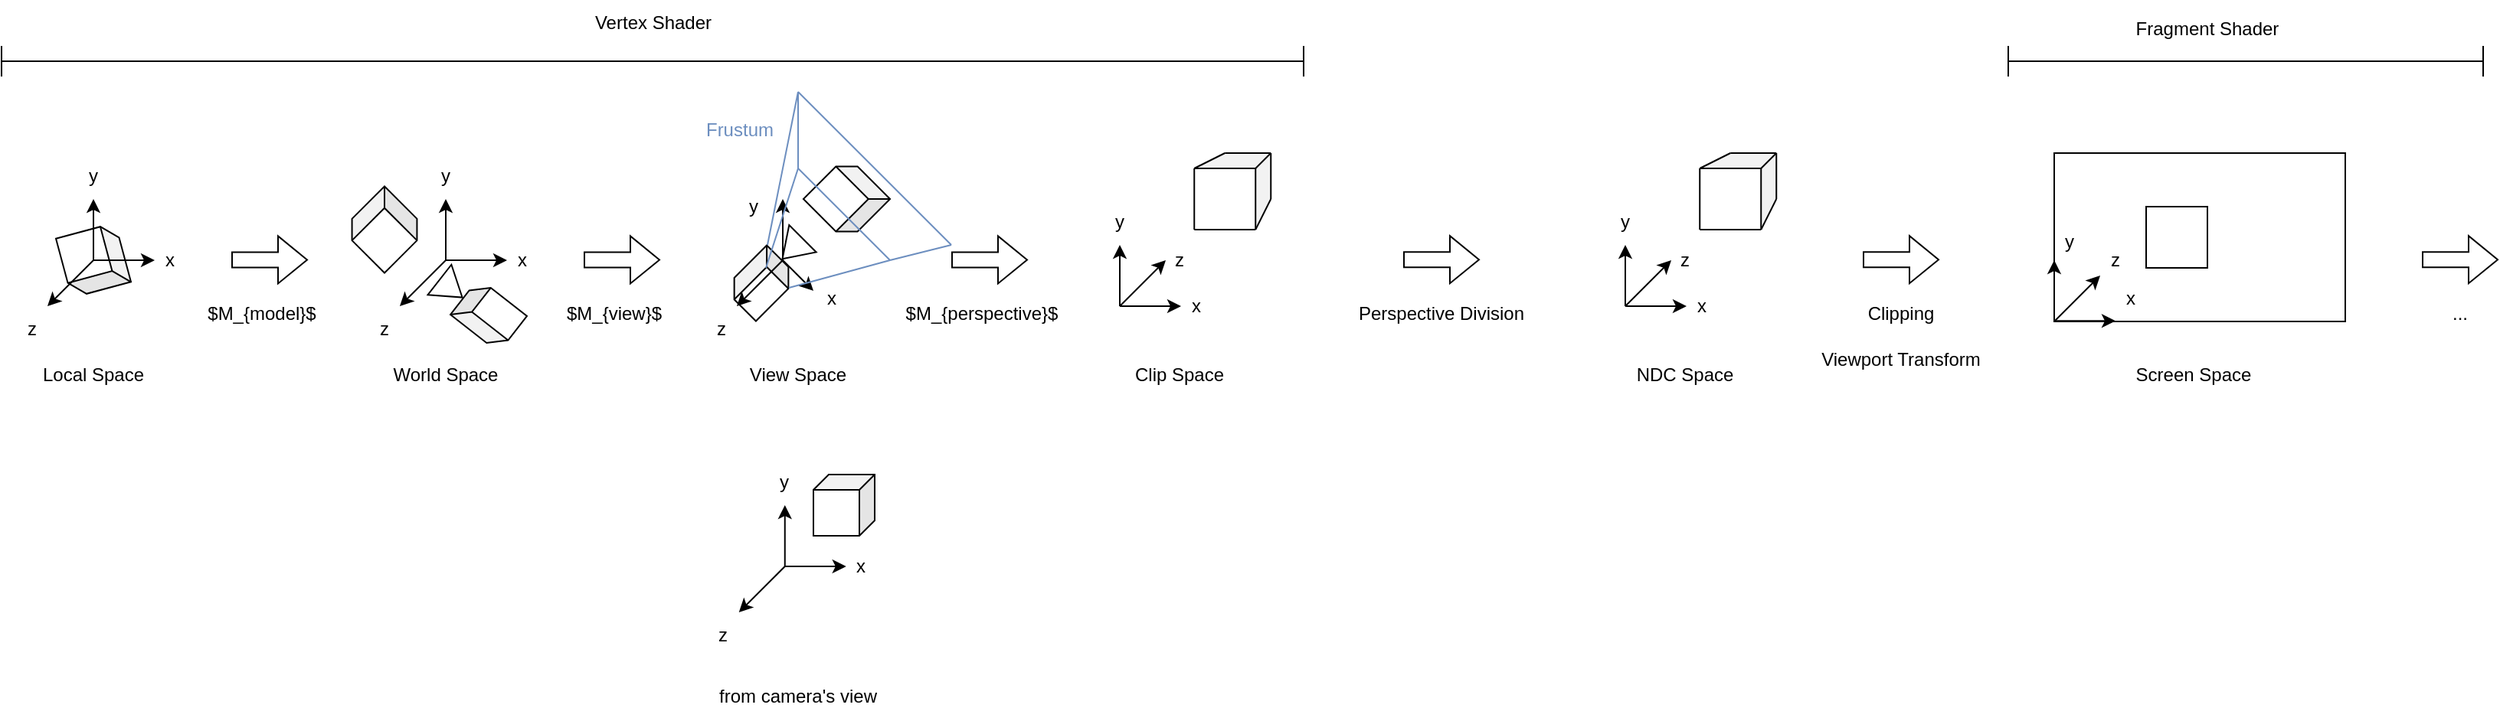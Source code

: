 <mxfile version="24.2.5" type="device">
  <diagram name="第 1 页" id="lAddEU1h80YdT4wtWTiY">
    <mxGraphModel dx="2049" dy="1194" grid="1" gridSize="10" guides="1" tooltips="1" connect="1" arrows="1" fold="1" page="1" pageScale="1" pageWidth="827" pageHeight="1169" math="1" shadow="0">
      <root>
        <mxCell id="0" />
        <mxCell id="1" parent="0" />
        <mxCell id="bFkyOgFpB4Z5TkVInOip-1" value="" style="endArrow=classic;html=1;rounded=0;" parent="1" edge="1">
          <mxGeometry width="50" height="50" relative="1" as="geometry">
            <mxPoint x="70" y="370" as="sourcePoint" />
            <mxPoint x="40" y="400" as="targetPoint" />
          </mxGeometry>
        </mxCell>
        <mxCell id="bFkyOgFpB4Z5TkVInOip-2" value="" style="endArrow=classic;html=1;rounded=0;" parent="1" edge="1">
          <mxGeometry width="50" height="50" relative="1" as="geometry">
            <mxPoint x="70" y="370" as="sourcePoint" />
            <mxPoint x="110" y="370" as="targetPoint" />
          </mxGeometry>
        </mxCell>
        <mxCell id="bFkyOgFpB4Z5TkVInOip-3" value="" style="endArrow=classic;html=1;rounded=0;" parent="1" edge="1">
          <mxGeometry width="50" height="50" relative="1" as="geometry">
            <mxPoint x="70" y="370" as="sourcePoint" />
            <mxPoint x="70" y="330" as="targetPoint" />
          </mxGeometry>
        </mxCell>
        <mxCell id="bFkyOgFpB4Z5TkVInOip-4" value="" style="shape=cube;whiteSpace=wrap;html=1;boundedLbl=1;backgroundOutline=1;darkOpacity=0.05;darkOpacity2=0.1;flipH=1;size=10;fillColor=none;rotation=75;" parent="1" vertex="1">
          <mxGeometry x="50" y="350" width="40" height="40" as="geometry" />
        </mxCell>
        <mxCell id="bFkyOgFpB4Z5TkVInOip-5" value="x" style="text;html=1;align=center;verticalAlign=middle;whiteSpace=wrap;rounded=0;" parent="1" vertex="1">
          <mxGeometry x="110" y="355" width="20" height="30" as="geometry" />
        </mxCell>
        <mxCell id="bFkyOgFpB4Z5TkVInOip-6" value="y" style="text;html=1;align=center;verticalAlign=middle;whiteSpace=wrap;rounded=0;" parent="1" vertex="1">
          <mxGeometry x="60" y="300" width="20" height="30" as="geometry" />
        </mxCell>
        <mxCell id="bFkyOgFpB4Z5TkVInOip-7" value="z" style="text;html=1;align=center;verticalAlign=middle;whiteSpace=wrap;rounded=0;" parent="1" vertex="1">
          <mxGeometry x="20" y="400" width="20" height="30" as="geometry" />
        </mxCell>
        <mxCell id="bFkyOgFpB4Z5TkVInOip-8" value="Local Space" style="text;html=1;align=center;verticalAlign=middle;whiteSpace=wrap;rounded=0;" parent="1" vertex="1">
          <mxGeometry x="20" y="430" width="100" height="30" as="geometry" />
        </mxCell>
        <mxCell id="bFkyOgFpB4Z5TkVInOip-10" value="" style="shape=flexArrow;endArrow=classic;html=1;rounded=0;" parent="1" edge="1">
          <mxGeometry width="50" height="50" relative="1" as="geometry">
            <mxPoint x="160" y="369.71" as="sourcePoint" />
            <mxPoint x="210" y="369.71" as="targetPoint" />
          </mxGeometry>
        </mxCell>
        <mxCell id="bFkyOgFpB4Z5TkVInOip-11" value="$M_{model}$" style="text;html=1;align=center;verticalAlign=middle;whiteSpace=wrap;rounded=0;" parent="1" vertex="1">
          <mxGeometry x="150" y="390" width="60" height="30" as="geometry" />
        </mxCell>
        <mxCell id="bFkyOgFpB4Z5TkVInOip-12" value="" style="endArrow=classic;html=1;rounded=0;" parent="1" edge="1">
          <mxGeometry width="50" height="50" relative="1" as="geometry">
            <mxPoint x="300" y="370" as="sourcePoint" />
            <mxPoint x="270" y="400" as="targetPoint" />
          </mxGeometry>
        </mxCell>
        <mxCell id="bFkyOgFpB4Z5TkVInOip-13" value="" style="endArrow=classic;html=1;rounded=0;" parent="1" edge="1">
          <mxGeometry width="50" height="50" relative="1" as="geometry">
            <mxPoint x="300" y="370" as="sourcePoint" />
            <mxPoint x="340" y="370" as="targetPoint" />
          </mxGeometry>
        </mxCell>
        <mxCell id="bFkyOgFpB4Z5TkVInOip-14" value="" style="endArrow=classic;html=1;rounded=0;" parent="1" edge="1">
          <mxGeometry width="50" height="50" relative="1" as="geometry">
            <mxPoint x="300" y="370" as="sourcePoint" />
            <mxPoint x="300" y="330" as="targetPoint" />
          </mxGeometry>
        </mxCell>
        <mxCell id="bFkyOgFpB4Z5TkVInOip-15" value="" style="shape=cube;whiteSpace=wrap;html=1;boundedLbl=1;backgroundOutline=1;darkOpacity=0.05;darkOpacity2=0.1;flipH=1;size=10;fillColor=none;rotation=-45;" parent="1" vertex="1">
          <mxGeometry x="240" y="330" width="40" height="40" as="geometry" />
        </mxCell>
        <mxCell id="bFkyOgFpB4Z5TkVInOip-16" value="x" style="text;html=1;align=center;verticalAlign=middle;whiteSpace=wrap;rounded=0;" parent="1" vertex="1">
          <mxGeometry x="340" y="355" width="20" height="30" as="geometry" />
        </mxCell>
        <mxCell id="bFkyOgFpB4Z5TkVInOip-17" value="y" style="text;html=1;align=center;verticalAlign=middle;whiteSpace=wrap;rounded=0;" parent="1" vertex="1">
          <mxGeometry x="290" y="300" width="20" height="30" as="geometry" />
        </mxCell>
        <mxCell id="bFkyOgFpB4Z5TkVInOip-18" value="z" style="text;html=1;align=center;verticalAlign=middle;whiteSpace=wrap;rounded=0;" parent="1" vertex="1">
          <mxGeometry x="250" y="400" width="20" height="30" as="geometry" />
        </mxCell>
        <mxCell id="bFkyOgFpB4Z5TkVInOip-23" value="" style="group;rotation=-142;" parent="1" vertex="1" connectable="0">
          <mxGeometry x="290" y="385" width="58.75" height="30" as="geometry" />
        </mxCell>
        <mxCell id="bFkyOgFpB4Z5TkVInOip-20" value="" style="shape=cube;whiteSpace=wrap;html=1;boundedLbl=1;backgroundOutline=1;darkOpacity=0.05;darkOpacity2=0.1;flipH=1;size=10;fillColor=none;rotation=-142;" parent="bFkyOgFpB4Z5TkVInOip-23" vertex="1">
          <mxGeometry x="18" y="6" width="40" height="30" as="geometry" />
        </mxCell>
        <mxCell id="bFkyOgFpB4Z5TkVInOip-21" value="" style="triangle;whiteSpace=wrap;html=1;flipH=1;rotation=-142;" parent="bFkyOgFpB4Z5TkVInOip-23" vertex="1">
          <mxGeometry x="4" y="-9" width="18.75" height="25" as="geometry" />
        </mxCell>
        <mxCell id="bFkyOgFpB4Z5TkVInOip-24" value="World Space" style="text;html=1;align=center;verticalAlign=middle;whiteSpace=wrap;rounded=0;" parent="1" vertex="1">
          <mxGeometry x="250" y="430" width="100" height="30" as="geometry" />
        </mxCell>
        <mxCell id="bFkyOgFpB4Z5TkVInOip-25" value="" style="shape=flexArrow;endArrow=classic;html=1;rounded=0;" parent="1" edge="1">
          <mxGeometry width="50" height="50" relative="1" as="geometry">
            <mxPoint x="390" y="369.71" as="sourcePoint" />
            <mxPoint x="440" y="369.71" as="targetPoint" />
          </mxGeometry>
        </mxCell>
        <mxCell id="bFkyOgFpB4Z5TkVInOip-26" value="$M_{view}$" style="text;html=1;align=center;verticalAlign=middle;whiteSpace=wrap;rounded=0;" parent="1" vertex="1">
          <mxGeometry x="380" y="390" width="60" height="30" as="geometry" />
        </mxCell>
        <mxCell id="bFkyOgFpB4Z5TkVInOip-27" value="" style="endArrow=classic;html=1;rounded=0;" parent="1" edge="1">
          <mxGeometry width="50" height="50" relative="1" as="geometry">
            <mxPoint x="520" y="370" as="sourcePoint" />
            <mxPoint x="490" y="400" as="targetPoint" />
          </mxGeometry>
        </mxCell>
        <mxCell id="bFkyOgFpB4Z5TkVInOip-28" value="" style="endArrow=classic;html=1;rounded=0;" parent="1" edge="1">
          <mxGeometry width="50" height="50" relative="1" as="geometry">
            <mxPoint x="520" y="370" as="sourcePoint" />
            <mxPoint x="540" y="390" as="targetPoint" />
          </mxGeometry>
        </mxCell>
        <mxCell id="bFkyOgFpB4Z5TkVInOip-29" value="" style="endArrow=classic;html=1;rounded=0;" parent="1" edge="1">
          <mxGeometry width="50" height="50" relative="1" as="geometry">
            <mxPoint x="520" y="370" as="sourcePoint" />
            <mxPoint x="520" y="330" as="targetPoint" />
          </mxGeometry>
        </mxCell>
        <mxCell id="bFkyOgFpB4Z5TkVInOip-32" value="y" style="text;html=1;align=center;verticalAlign=middle;whiteSpace=wrap;rounded=0;" parent="1" vertex="1">
          <mxGeometry x="491.38" y="320" width="20" height="30" as="geometry" />
        </mxCell>
        <mxCell id="bFkyOgFpB4Z5TkVInOip-33" value="z" style="text;html=1;align=center;verticalAlign=middle;whiteSpace=wrap;rounded=0;" parent="1" vertex="1">
          <mxGeometry x="470" y="400" width="20" height="30" as="geometry" />
        </mxCell>
        <mxCell id="bFkyOgFpB4Z5TkVInOip-34" value="" style="group;rotation=-45;" parent="1" vertex="1" connectable="0">
          <mxGeometry x="483" y="362" width="98.38" height="80" as="geometry" />
        </mxCell>
        <mxCell id="bFkyOgFpB4Z5TkVInOip-35" value="" style="shape=cube;whiteSpace=wrap;html=1;boundedLbl=1;backgroundOutline=1;darkOpacity=0.05;darkOpacity2=0.1;flipH=1;size=10;fillColor=none;rotation=-45;" parent="bFkyOgFpB4Z5TkVInOip-34" vertex="1">
          <mxGeometry x="3" y="8" width="40" height="30" as="geometry" />
        </mxCell>
        <mxCell id="bFkyOgFpB4Z5TkVInOip-36" value="" style="triangle;whiteSpace=wrap;html=1;flipH=1;rotation=-45;" parent="bFkyOgFpB4Z5TkVInOip-34" vertex="1">
          <mxGeometry x="34" y="-12" width="18.75" height="25" as="geometry" />
        </mxCell>
        <mxCell id="bFkyOgFpB4Z5TkVInOip-98" value="" style="endArrow=none;html=1;rounded=0;fontFamily=Helvetica;fontSize=12;fontColor=default;exitX=0.164;exitY=0.241;exitDx=0;exitDy=0;exitPerimeter=0;sourcePerimeterSpacing=0;fillColor=#dae8fc;strokeColor=#6c8ebf;" parent="bFkyOgFpB4Z5TkVInOip-34" edge="1">
          <mxGeometry width="50" height="50" relative="1" as="geometry">
            <mxPoint x="40.999" y="26.002" as="sourcePoint" />
            <mxPoint x="107" y="8" as="targetPoint" />
          </mxGeometry>
        </mxCell>
        <mxCell id="bFkyOgFpB4Z5TkVInOip-37" value="x" style="text;html=1;align=center;verticalAlign=middle;whiteSpace=wrap;rounded=0;" parent="1" vertex="1">
          <mxGeometry x="541.75" y="380" width="20" height="30" as="geometry" />
        </mxCell>
        <mxCell id="bFkyOgFpB4Z5TkVInOip-38" value="View Space" style="text;html=1;align=center;verticalAlign=middle;whiteSpace=wrap;rounded=0;" parent="1" vertex="1">
          <mxGeometry x="480" y="430" width="100" height="30" as="geometry" />
        </mxCell>
        <mxCell id="bFkyOgFpB4Z5TkVInOip-39" value="" style="endArrow=classic;html=1;rounded=0;" parent="1" edge="1">
          <mxGeometry width="50" height="50" relative="1" as="geometry">
            <mxPoint x="521.38" y="570" as="sourcePoint" />
            <mxPoint x="491.38" y="600" as="targetPoint" />
          </mxGeometry>
        </mxCell>
        <mxCell id="bFkyOgFpB4Z5TkVInOip-40" value="" style="endArrow=classic;html=1;rounded=0;" parent="1" edge="1">
          <mxGeometry width="50" height="50" relative="1" as="geometry">
            <mxPoint x="521.38" y="570" as="sourcePoint" />
            <mxPoint x="561.38" y="570" as="targetPoint" />
          </mxGeometry>
        </mxCell>
        <mxCell id="bFkyOgFpB4Z5TkVInOip-41" value="" style="endArrow=classic;html=1;rounded=0;" parent="1" edge="1">
          <mxGeometry width="50" height="50" relative="1" as="geometry">
            <mxPoint x="521.38" y="570" as="sourcePoint" />
            <mxPoint x="521.38" y="530" as="targetPoint" />
          </mxGeometry>
        </mxCell>
        <mxCell id="bFkyOgFpB4Z5TkVInOip-42" value="" style="shape=cube;whiteSpace=wrap;html=1;boundedLbl=1;backgroundOutline=1;darkOpacity=0.05;darkOpacity2=0.1;flipH=1;size=10;fillColor=none;" parent="1" vertex="1">
          <mxGeometry x="540" y="510" width="40" height="40" as="geometry" />
        </mxCell>
        <mxCell id="bFkyOgFpB4Z5TkVInOip-43" value="x" style="text;html=1;align=center;verticalAlign=middle;whiteSpace=wrap;rounded=0;" parent="1" vertex="1">
          <mxGeometry x="561.38" y="555" width="20" height="30" as="geometry" />
        </mxCell>
        <mxCell id="bFkyOgFpB4Z5TkVInOip-44" value="y" style="text;html=1;align=center;verticalAlign=middle;whiteSpace=wrap;rounded=0;" parent="1" vertex="1">
          <mxGeometry x="511.38" y="500" width="20" height="30" as="geometry" />
        </mxCell>
        <mxCell id="bFkyOgFpB4Z5TkVInOip-45" value="z" style="text;html=1;align=center;verticalAlign=middle;whiteSpace=wrap;rounded=0;" parent="1" vertex="1">
          <mxGeometry x="471.38" y="600" width="20" height="30" as="geometry" />
        </mxCell>
        <mxCell id="bFkyOgFpB4Z5TkVInOip-46" value="from camera&#39;s view" style="text;html=1;align=center;verticalAlign=middle;whiteSpace=wrap;rounded=0;" parent="1" vertex="1">
          <mxGeometry x="470" y="640" width="120" height="30" as="geometry" />
        </mxCell>
        <mxCell id="bFkyOgFpB4Z5TkVInOip-30" value="" style="shape=cube;whiteSpace=wrap;html=1;boundedLbl=1;backgroundOutline=1;darkOpacity=0.05;darkOpacity2=0.1;flipH=1;size=10;fillColor=none;rotation=45;" parent="1" vertex="1">
          <mxGeometry x="541.75" y="310" width="40" height="40" as="geometry" />
        </mxCell>
        <mxCell id="bFkyOgFpB4Z5TkVInOip-47" value="" style="shape=flexArrow;endArrow=classic;html=1;rounded=0;" parent="1" edge="1">
          <mxGeometry width="50" height="50" relative="1" as="geometry">
            <mxPoint x="630" y="369.71" as="sourcePoint" />
            <mxPoint x="680" y="369.71" as="targetPoint" />
          </mxGeometry>
        </mxCell>
        <mxCell id="bFkyOgFpB4Z5TkVInOip-48" value="$M_{perspective}$" style="text;html=1;align=center;verticalAlign=middle;whiteSpace=wrap;rounded=0;" parent="1" vertex="1">
          <mxGeometry x="620" y="390" width="60" height="30" as="geometry" />
        </mxCell>
        <mxCell id="bFkyOgFpB4Z5TkVInOip-49" value="" style="endArrow=classic;html=1;rounded=0;" parent="1" edge="1">
          <mxGeometry width="50" height="50" relative="1" as="geometry">
            <mxPoint x="740" y="400" as="sourcePoint" />
            <mxPoint x="770" y="370" as="targetPoint" />
          </mxGeometry>
        </mxCell>
        <mxCell id="bFkyOgFpB4Z5TkVInOip-50" value="" style="endArrow=classic;html=1;rounded=0;" parent="1" edge="1">
          <mxGeometry width="50" height="50" relative="1" as="geometry">
            <mxPoint x="740" y="400" as="sourcePoint" />
            <mxPoint x="780" y="400" as="targetPoint" />
          </mxGeometry>
        </mxCell>
        <mxCell id="bFkyOgFpB4Z5TkVInOip-51" value="" style="endArrow=classic;html=1;rounded=0;" parent="1" edge="1">
          <mxGeometry width="50" height="50" relative="1" as="geometry">
            <mxPoint x="740" y="400" as="sourcePoint" />
            <mxPoint x="740" y="360" as="targetPoint" />
          </mxGeometry>
        </mxCell>
        <mxCell id="bFkyOgFpB4Z5TkVInOip-53" value="x" style="text;html=1;align=center;verticalAlign=middle;whiteSpace=wrap;rounded=0;" parent="1" vertex="1">
          <mxGeometry x="780" y="385" width="20" height="30" as="geometry" />
        </mxCell>
        <mxCell id="bFkyOgFpB4Z5TkVInOip-54" value="y" style="text;html=1;align=center;verticalAlign=middle;whiteSpace=wrap;rounded=0;" parent="1" vertex="1">
          <mxGeometry x="730" y="330" width="20" height="30" as="geometry" />
        </mxCell>
        <mxCell id="bFkyOgFpB4Z5TkVInOip-55" value="z" style="text;html=1;align=center;verticalAlign=middle;whiteSpace=wrap;rounded=0;" parent="1" vertex="1">
          <mxGeometry x="768.62" y="355" width="20" height="30" as="geometry" />
        </mxCell>
        <mxCell id="bFkyOgFpB4Z5TkVInOip-65" value="Clip Space" style="text;html=1;align=center;verticalAlign=middle;whiteSpace=wrap;rounded=0;" parent="1" vertex="1">
          <mxGeometry x="728.62" y="430" width="100" height="30" as="geometry" />
        </mxCell>
        <mxCell id="bFkyOgFpB4Z5TkVInOip-88" value="" style="group" parent="1" vertex="1" connectable="0">
          <mxGeometry x="788.62" y="300" width="50" height="50" as="geometry" />
        </mxCell>
        <mxCell id="bFkyOgFpB4Z5TkVInOip-87" value="" style="rounded=0;whiteSpace=wrap;html=1;strokeColor=none;fillColor=#f2f2f2;rotation=90;" parent="bFkyOgFpB4Z5TkVInOip-88" vertex="1">
          <mxGeometry x="35" y="15" width="20" height="10" as="geometry" />
        </mxCell>
        <mxCell id="bFkyOgFpB4Z5TkVInOip-86" value="" style="triangle;whiteSpace=wrap;html=1;rotation=-90;strokeColor=none;fillColor=#F2F2F2;" parent="bFkyOgFpB4Z5TkVInOip-88" vertex="1">
          <mxGeometry x="15" y="-15" width="10" height="40" as="geometry" />
        </mxCell>
        <mxCell id="bFkyOgFpB4Z5TkVInOip-85" value="" style="triangle;whiteSpace=wrap;html=1;rotation=0;strokeColor=none;fillColor=#F2F2F2;" parent="bFkyOgFpB4Z5TkVInOip-88" vertex="1">
          <mxGeometry x="40" y="10" width="10" height="40" as="geometry" />
        </mxCell>
        <mxCell id="bFkyOgFpB4Z5TkVInOip-82" value="" style="triangle;whiteSpace=wrap;html=1;rotation=-180;strokeColor=none;fillColor=#F2F2F2;" parent="bFkyOgFpB4Z5TkVInOip-88" vertex="1">
          <mxGeometry x="40" width="10" height="20" as="geometry" />
        </mxCell>
        <mxCell id="bFkyOgFpB4Z5TkVInOip-80" value="" style="triangle;whiteSpace=wrap;html=1;rotation=90;strokeColor=none;fillColor=#F2F2F2;" parent="bFkyOgFpB4Z5TkVInOip-88" vertex="1">
          <mxGeometry x="35" y="-5" width="10" height="20" as="geometry" />
        </mxCell>
        <mxCell id="bFkyOgFpB4Z5TkVInOip-81" value="" style="rounded=0;whiteSpace=wrap;html=1;strokeColor=none;fillColor=#f2f2f2;" parent="bFkyOgFpB4Z5TkVInOip-88" vertex="1">
          <mxGeometry x="20" width="20" height="10" as="geometry" />
        </mxCell>
        <mxCell id="bFkyOgFpB4Z5TkVInOip-66" value="" style="endArrow=none;html=1;rounded=0;entryX=0;entryY=0;entryDx=30;entryDy=0;entryPerimeter=0;" parent="bFkyOgFpB4Z5TkVInOip-88" edge="1">
          <mxGeometry width="50" height="50" relative="1" as="geometry">
            <mxPoint y="10" as="sourcePoint" />
            <mxPoint x="20" as="targetPoint" />
          </mxGeometry>
        </mxCell>
        <mxCell id="bFkyOgFpB4Z5TkVInOip-67" value="" style="endArrow=none;html=1;rounded=0;" parent="bFkyOgFpB4Z5TkVInOip-88" edge="1">
          <mxGeometry width="50" height="50" relative="1" as="geometry">
            <mxPoint y="50" as="sourcePoint" />
            <mxPoint y="10" as="targetPoint" />
          </mxGeometry>
        </mxCell>
        <mxCell id="bFkyOgFpB4Z5TkVInOip-68" value="" style="endArrow=none;html=1;rounded=0;" parent="bFkyOgFpB4Z5TkVInOip-88" edge="1">
          <mxGeometry width="50" height="50" relative="1" as="geometry">
            <mxPoint y="50" as="sourcePoint" />
            <mxPoint x="40" y="50" as="targetPoint" />
          </mxGeometry>
        </mxCell>
        <mxCell id="bFkyOgFpB4Z5TkVInOip-69" value="" style="endArrow=none;html=1;rounded=0;entryX=0;entryY=0;entryDx=0;entryDy=30;entryPerimeter=0;" parent="bFkyOgFpB4Z5TkVInOip-88" edge="1">
          <mxGeometry width="50" height="50" relative="1" as="geometry">
            <mxPoint x="40" y="50" as="sourcePoint" />
            <mxPoint x="50" y="30" as="targetPoint" />
          </mxGeometry>
        </mxCell>
        <mxCell id="bFkyOgFpB4Z5TkVInOip-70" value="" style="endArrow=none;html=1;rounded=0;" parent="bFkyOgFpB4Z5TkVInOip-88" edge="1">
          <mxGeometry width="50" height="50" relative="1" as="geometry">
            <mxPoint x="20" as="sourcePoint" />
            <mxPoint x="50" as="targetPoint" />
          </mxGeometry>
        </mxCell>
        <mxCell id="bFkyOgFpB4Z5TkVInOip-71" value="" style="endArrow=none;html=1;rounded=0;" parent="bFkyOgFpB4Z5TkVInOip-88" edge="1">
          <mxGeometry width="50" height="50" relative="1" as="geometry">
            <mxPoint x="50" y="30" as="sourcePoint" />
            <mxPoint x="50" as="targetPoint" />
          </mxGeometry>
        </mxCell>
        <mxCell id="bFkyOgFpB4Z5TkVInOip-72" value="" style="endArrow=none;html=1;rounded=0;" parent="bFkyOgFpB4Z5TkVInOip-88" edge="1">
          <mxGeometry width="50" height="50" relative="1" as="geometry">
            <mxPoint y="10" as="sourcePoint" />
            <mxPoint x="40" y="10" as="targetPoint" />
          </mxGeometry>
        </mxCell>
        <mxCell id="bFkyOgFpB4Z5TkVInOip-73" value="" style="endArrow=none;html=1;rounded=0;" parent="bFkyOgFpB4Z5TkVInOip-88" edge="1">
          <mxGeometry width="50" height="50" relative="1" as="geometry">
            <mxPoint x="40" y="10" as="sourcePoint" />
            <mxPoint x="50" as="targetPoint" />
          </mxGeometry>
        </mxCell>
        <mxCell id="bFkyOgFpB4Z5TkVInOip-74" value="" style="endArrow=none;html=1;rounded=0;" parent="bFkyOgFpB4Z5TkVInOip-88" edge="1">
          <mxGeometry width="50" height="50" relative="1" as="geometry">
            <mxPoint x="40" y="50" as="sourcePoint" />
            <mxPoint x="40" y="10" as="targetPoint" />
          </mxGeometry>
        </mxCell>
        <mxCell id="bFkyOgFpB4Z5TkVInOip-90" value="" style="shape=crossbar;whiteSpace=wrap;html=1;rounded=1;" parent="1" vertex="1">
          <mxGeometry x="10" y="230" width="850" height="20" as="geometry" />
        </mxCell>
        <mxCell id="bFkyOgFpB4Z5TkVInOip-91" value="Vertex Shader" style="text;html=1;align=center;verticalAlign=middle;whiteSpace=wrap;rounded=0;" parent="1" vertex="1">
          <mxGeometry x="387.5" y="200" width="95" height="30" as="geometry" />
        </mxCell>
        <mxCell id="bFkyOgFpB4Z5TkVInOip-95" value="" style="shape=flexArrow;endArrow=classic;html=1;rounded=0;" parent="1" edge="1">
          <mxGeometry width="50" height="50" relative="1" as="geometry">
            <mxPoint x="925" y="369.58" as="sourcePoint" />
            <mxPoint x="975" y="369.58" as="targetPoint" />
          </mxGeometry>
        </mxCell>
        <mxCell id="bFkyOgFpB4Z5TkVInOip-96" value="" style="endArrow=none;html=1;rounded=0;fontFamily=Helvetica;fontSize=12;fontColor=default;exitX=0.164;exitY=0.241;exitDx=0;exitDy=0;exitPerimeter=0;sourcePerimeterSpacing=0;fillColor=#dae8fc;strokeColor=#6c8ebf;" parent="1" edge="1">
          <mxGeometry width="50" height="50" relative="1" as="geometry">
            <mxPoint x="508.999" y="375.002" as="sourcePoint" />
            <mxPoint x="530" y="310" as="targetPoint" />
          </mxGeometry>
        </mxCell>
        <mxCell id="bFkyOgFpB4Z5TkVInOip-97" value="" style="endArrow=none;html=1;rounded=0;fontFamily=Helvetica;fontSize=12;fontColor=default;exitX=0.164;exitY=0.241;exitDx=0;exitDy=0;exitPerimeter=0;sourcePerimeterSpacing=0;fillColor=#dae8fc;strokeColor=#6c8ebf;" parent="1" edge="1">
          <mxGeometry width="50" height="50" relative="1" as="geometry">
            <mxPoint x="509.999" y="360.002" as="sourcePoint" />
            <mxPoint x="530" y="260" as="targetPoint" />
          </mxGeometry>
        </mxCell>
        <mxCell id="bFkyOgFpB4Z5TkVInOip-101" value="" style="endArrow=none;html=1;rounded=0;fontFamily=Helvetica;fontSize=12;fontColor=default;sourcePerimeterSpacing=0;fillColor=#dae8fc;strokeColor=#6c8ebf;" parent="1" edge="1">
          <mxGeometry width="50" height="50" relative="1" as="geometry">
            <mxPoint x="630" y="360" as="sourcePoint" />
            <mxPoint x="530" y="260" as="targetPoint" />
          </mxGeometry>
        </mxCell>
        <mxCell id="bFkyOgFpB4Z5TkVInOip-102" value="" style="endArrow=none;html=1;rounded=0;fontFamily=Helvetica;fontSize=12;fontColor=default;sourcePerimeterSpacing=0;fillColor=#dae8fc;strokeColor=#6c8ebf;" parent="1" edge="1">
          <mxGeometry width="50" height="50" relative="1" as="geometry">
            <mxPoint x="590" y="370" as="sourcePoint" />
            <mxPoint x="530" y="310" as="targetPoint" />
          </mxGeometry>
        </mxCell>
        <mxCell id="bFkyOgFpB4Z5TkVInOip-103" value="" style="endArrow=none;html=1;rounded=0;fontFamily=Helvetica;fontSize=12;fontColor=default;sourcePerimeterSpacing=0;fillColor=#dae8fc;strokeColor=#6c8ebf;" parent="1" edge="1">
          <mxGeometry width="50" height="50" relative="1" as="geometry">
            <mxPoint x="530" y="310" as="sourcePoint" />
            <mxPoint x="530" y="260" as="targetPoint" />
          </mxGeometry>
        </mxCell>
        <mxCell id="bFkyOgFpB4Z5TkVInOip-104" value="" style="endArrow=none;html=1;rounded=0;fontFamily=Helvetica;fontSize=12;fontColor=default;sourcePerimeterSpacing=0;fillColor=#dae8fc;strokeColor=#6c8ebf;" parent="1" edge="1">
          <mxGeometry width="50" height="50" relative="1" as="geometry">
            <mxPoint x="590" y="370" as="sourcePoint" />
            <mxPoint x="630" y="360" as="targetPoint" />
          </mxGeometry>
        </mxCell>
        <mxCell id="bFkyOgFpB4Z5TkVInOip-121" value="Frustum" style="text;html=1;align=center;verticalAlign=middle;whiteSpace=wrap;rounded=0;fontColor=#6C8EBF;" parent="1" vertex="1">
          <mxGeometry x="441.75" y="270" width="100" height="30" as="geometry" />
        </mxCell>
        <mxCell id="bFkyOgFpB4Z5TkVInOip-122" value="" style="rounded=0;whiteSpace=wrap;html=1;align=center;verticalAlign=middle;fontFamily=Helvetica;fontSize=12;fontColor=default;fillColor=none;gradientColor=none;" parent="1" vertex="1">
          <mxGeometry x="1350" y="300" width="190" height="110" as="geometry" />
        </mxCell>
        <mxCell id="bFkyOgFpB4Z5TkVInOip-123" value="" style="rounded=0;whiteSpace=wrap;html=1;align=center;verticalAlign=middle;fontFamily=Helvetica;fontSize=12;fontColor=default;fillColor=none;gradientColor=none;" parent="1" vertex="1">
          <mxGeometry x="1410" y="335" width="40" height="40" as="geometry" />
        </mxCell>
        <mxCell id="bFkyOgFpB4Z5TkVInOip-124" value="Screen Space" style="text;html=1;align=center;verticalAlign=middle;whiteSpace=wrap;rounded=0;" parent="1" vertex="1">
          <mxGeometry x="1391" y="430" width="100" height="30" as="geometry" />
        </mxCell>
        <mxCell id="bFkyOgFpB4Z5TkVInOip-125" value="" style="endArrow=classic;html=1;rounded=0;" parent="1" edge="1">
          <mxGeometry width="50" height="50" relative="1" as="geometry">
            <mxPoint x="1350" y="410" as="sourcePoint" />
            <mxPoint x="1350" y="370" as="targetPoint" />
          </mxGeometry>
        </mxCell>
        <mxCell id="bFkyOgFpB4Z5TkVInOip-126" value="y" style="text;html=1;align=center;verticalAlign=middle;whiteSpace=wrap;rounded=0;" parent="1" vertex="1">
          <mxGeometry x="1350" y="342.5" width="20" height="30" as="geometry" />
        </mxCell>
        <mxCell id="bFkyOgFpB4Z5TkVInOip-127" value="" style="endArrow=classic;html=1;rounded=0;" parent="1" edge="1">
          <mxGeometry width="50" height="50" relative="1" as="geometry">
            <mxPoint x="1350" y="409.67" as="sourcePoint" />
            <mxPoint x="1390" y="409.67" as="targetPoint" />
          </mxGeometry>
        </mxCell>
        <mxCell id="bFkyOgFpB4Z5TkVInOip-128" value="x" style="text;html=1;align=center;verticalAlign=middle;whiteSpace=wrap;rounded=0;" parent="1" vertex="1">
          <mxGeometry x="1390" y="380" width="20" height="30" as="geometry" />
        </mxCell>
        <mxCell id="bFkyOgFpB4Z5TkVInOip-130" value="" style="endArrow=classic;html=1;rounded=0;fontFamily=Helvetica;fontSize=12;fontColor=default;" parent="1" edge="1">
          <mxGeometry width="50" height="50" relative="1" as="geometry">
            <mxPoint x="1350" y="410" as="sourcePoint" />
            <mxPoint x="1380" y="380" as="targetPoint" />
          </mxGeometry>
        </mxCell>
        <mxCell id="bFkyOgFpB4Z5TkVInOip-132" value="z" style="text;html=1;align=center;verticalAlign=middle;whiteSpace=wrap;rounded=0;" parent="1" vertex="1">
          <mxGeometry x="1380" y="355" width="20" height="30" as="geometry" />
        </mxCell>
        <mxCell id="gT4TbUf0DC60nrruMiop-7" value="NDC Space" style="text;html=1;align=center;verticalAlign=middle;whiteSpace=wrap;rounded=0;" vertex="1" parent="1">
          <mxGeometry x="1058.62" y="430" width="100" height="30" as="geometry" />
        </mxCell>
        <mxCell id="gT4TbUf0DC60nrruMiop-8" value="" style="group" vertex="1" connectable="0" parent="1">
          <mxGeometry x="1118.62" y="300" width="50" height="50" as="geometry" />
        </mxCell>
        <mxCell id="gT4TbUf0DC60nrruMiop-9" value="" style="rounded=0;whiteSpace=wrap;html=1;strokeColor=none;fillColor=#f2f2f2;rotation=90;" vertex="1" parent="gT4TbUf0DC60nrruMiop-8">
          <mxGeometry x="35" y="15" width="20" height="10" as="geometry" />
        </mxCell>
        <mxCell id="gT4TbUf0DC60nrruMiop-10" value="" style="triangle;whiteSpace=wrap;html=1;rotation=-90;strokeColor=none;fillColor=#F2F2F2;" vertex="1" parent="gT4TbUf0DC60nrruMiop-8">
          <mxGeometry x="15" y="-15" width="10" height="40" as="geometry" />
        </mxCell>
        <mxCell id="gT4TbUf0DC60nrruMiop-11" value="" style="triangle;whiteSpace=wrap;html=1;rotation=0;strokeColor=none;fillColor=#F2F2F2;" vertex="1" parent="gT4TbUf0DC60nrruMiop-8">
          <mxGeometry x="40" y="10" width="10" height="40" as="geometry" />
        </mxCell>
        <mxCell id="gT4TbUf0DC60nrruMiop-12" value="" style="triangle;whiteSpace=wrap;html=1;rotation=-180;strokeColor=none;fillColor=#F2F2F2;" vertex="1" parent="gT4TbUf0DC60nrruMiop-8">
          <mxGeometry x="40" width="10" height="20" as="geometry" />
        </mxCell>
        <mxCell id="gT4TbUf0DC60nrruMiop-13" value="" style="triangle;whiteSpace=wrap;html=1;rotation=90;strokeColor=none;fillColor=#F2F2F2;" vertex="1" parent="gT4TbUf0DC60nrruMiop-8">
          <mxGeometry x="35" y="-5" width="10" height="20" as="geometry" />
        </mxCell>
        <mxCell id="gT4TbUf0DC60nrruMiop-14" value="" style="rounded=0;whiteSpace=wrap;html=1;strokeColor=none;fillColor=#f2f2f2;" vertex="1" parent="gT4TbUf0DC60nrruMiop-8">
          <mxGeometry x="20" width="20" height="10" as="geometry" />
        </mxCell>
        <mxCell id="gT4TbUf0DC60nrruMiop-15" value="" style="endArrow=none;html=1;rounded=0;entryX=0;entryY=0;entryDx=30;entryDy=0;entryPerimeter=0;" edge="1" parent="gT4TbUf0DC60nrruMiop-8">
          <mxGeometry width="50" height="50" relative="1" as="geometry">
            <mxPoint y="10" as="sourcePoint" />
            <mxPoint x="20" as="targetPoint" />
          </mxGeometry>
        </mxCell>
        <mxCell id="gT4TbUf0DC60nrruMiop-16" value="" style="endArrow=none;html=1;rounded=0;" edge="1" parent="gT4TbUf0DC60nrruMiop-8">
          <mxGeometry width="50" height="50" relative="1" as="geometry">
            <mxPoint y="50" as="sourcePoint" />
            <mxPoint y="10" as="targetPoint" />
          </mxGeometry>
        </mxCell>
        <mxCell id="gT4TbUf0DC60nrruMiop-17" value="" style="endArrow=none;html=1;rounded=0;" edge="1" parent="gT4TbUf0DC60nrruMiop-8">
          <mxGeometry width="50" height="50" relative="1" as="geometry">
            <mxPoint y="50" as="sourcePoint" />
            <mxPoint x="40" y="50" as="targetPoint" />
          </mxGeometry>
        </mxCell>
        <mxCell id="gT4TbUf0DC60nrruMiop-18" value="" style="endArrow=none;html=1;rounded=0;entryX=0;entryY=0;entryDx=0;entryDy=30;entryPerimeter=0;" edge="1" parent="gT4TbUf0DC60nrruMiop-8">
          <mxGeometry width="50" height="50" relative="1" as="geometry">
            <mxPoint x="40" y="50" as="sourcePoint" />
            <mxPoint x="50" y="30" as="targetPoint" />
          </mxGeometry>
        </mxCell>
        <mxCell id="gT4TbUf0DC60nrruMiop-19" value="" style="endArrow=none;html=1;rounded=0;" edge="1" parent="gT4TbUf0DC60nrruMiop-8">
          <mxGeometry width="50" height="50" relative="1" as="geometry">
            <mxPoint x="20" as="sourcePoint" />
            <mxPoint x="50" as="targetPoint" />
          </mxGeometry>
        </mxCell>
        <mxCell id="gT4TbUf0DC60nrruMiop-20" value="" style="endArrow=none;html=1;rounded=0;" edge="1" parent="gT4TbUf0DC60nrruMiop-8">
          <mxGeometry width="50" height="50" relative="1" as="geometry">
            <mxPoint x="50" y="30" as="sourcePoint" />
            <mxPoint x="50" as="targetPoint" />
          </mxGeometry>
        </mxCell>
        <mxCell id="gT4TbUf0DC60nrruMiop-21" value="" style="endArrow=none;html=1;rounded=0;" edge="1" parent="gT4TbUf0DC60nrruMiop-8">
          <mxGeometry width="50" height="50" relative="1" as="geometry">
            <mxPoint y="10" as="sourcePoint" />
            <mxPoint x="40" y="10" as="targetPoint" />
          </mxGeometry>
        </mxCell>
        <mxCell id="gT4TbUf0DC60nrruMiop-22" value="" style="endArrow=none;html=1;rounded=0;" edge="1" parent="gT4TbUf0DC60nrruMiop-8">
          <mxGeometry width="50" height="50" relative="1" as="geometry">
            <mxPoint x="40" y="10" as="sourcePoint" />
            <mxPoint x="50" as="targetPoint" />
          </mxGeometry>
        </mxCell>
        <mxCell id="gT4TbUf0DC60nrruMiop-23" value="" style="endArrow=none;html=1;rounded=0;" edge="1" parent="gT4TbUf0DC60nrruMiop-8">
          <mxGeometry width="50" height="50" relative="1" as="geometry">
            <mxPoint x="40" y="50" as="sourcePoint" />
            <mxPoint x="40" y="10" as="targetPoint" />
          </mxGeometry>
        </mxCell>
        <mxCell id="gT4TbUf0DC60nrruMiop-25" value="" style="endArrow=classic;html=1;rounded=0;" edge="1" parent="1">
          <mxGeometry width="50" height="50" relative="1" as="geometry">
            <mxPoint x="1070" y="400" as="sourcePoint" />
            <mxPoint x="1100" y="370" as="targetPoint" />
          </mxGeometry>
        </mxCell>
        <mxCell id="gT4TbUf0DC60nrruMiop-26" value="" style="endArrow=classic;html=1;rounded=0;" edge="1" parent="1">
          <mxGeometry width="50" height="50" relative="1" as="geometry">
            <mxPoint x="1070" y="400" as="sourcePoint" />
            <mxPoint x="1110" y="400" as="targetPoint" />
          </mxGeometry>
        </mxCell>
        <mxCell id="gT4TbUf0DC60nrruMiop-27" value="" style="endArrow=classic;html=1;rounded=0;" edge="1" parent="1">
          <mxGeometry width="50" height="50" relative="1" as="geometry">
            <mxPoint x="1070" y="400" as="sourcePoint" />
            <mxPoint x="1070" y="360" as="targetPoint" />
          </mxGeometry>
        </mxCell>
        <mxCell id="gT4TbUf0DC60nrruMiop-28" value="x" style="text;html=1;align=center;verticalAlign=middle;whiteSpace=wrap;rounded=0;" vertex="1" parent="1">
          <mxGeometry x="1110" y="385" width="20" height="30" as="geometry" />
        </mxCell>
        <mxCell id="gT4TbUf0DC60nrruMiop-29" value="y" style="text;html=1;align=center;verticalAlign=middle;whiteSpace=wrap;rounded=0;" vertex="1" parent="1">
          <mxGeometry x="1060" y="330" width="20" height="30" as="geometry" />
        </mxCell>
        <mxCell id="gT4TbUf0DC60nrruMiop-30" value="z" style="text;html=1;align=center;verticalAlign=middle;whiteSpace=wrap;rounded=0;" vertex="1" parent="1">
          <mxGeometry x="1098.62" y="355" width="20" height="30" as="geometry" />
        </mxCell>
        <mxCell id="gT4TbUf0DC60nrruMiop-31" value="Perspective Division" style="text;html=1;align=center;verticalAlign=middle;whiteSpace=wrap;rounded=0;" vertex="1" parent="1">
          <mxGeometry x="870" y="390" width="160" height="30" as="geometry" />
        </mxCell>
        <mxCell id="gT4TbUf0DC60nrruMiop-32" value="" style="shape=flexArrow;endArrow=classic;html=1;rounded=0;" edge="1" parent="1">
          <mxGeometry width="50" height="50" relative="1" as="geometry">
            <mxPoint x="1225" y="369.58" as="sourcePoint" />
            <mxPoint x="1275" y="369.58" as="targetPoint" />
          </mxGeometry>
        </mxCell>
        <mxCell id="gT4TbUf0DC60nrruMiop-33" value="Clipping" style="text;html=1;align=center;verticalAlign=middle;whiteSpace=wrap;rounded=0;" vertex="1" parent="1">
          <mxGeometry x="1210" y="390" width="80" height="30" as="geometry" />
        </mxCell>
        <mxCell id="gT4TbUf0DC60nrruMiop-34" value="Viewport Transform" style="text;html=1;align=center;verticalAlign=middle;whiteSpace=wrap;rounded=0;" vertex="1" parent="1">
          <mxGeometry x="1180" y="420" width="140" height="30" as="geometry" />
        </mxCell>
        <mxCell id="gT4TbUf0DC60nrruMiop-35" value="" style="shape=crossbar;whiteSpace=wrap;html=1;rounded=1;" vertex="1" parent="1">
          <mxGeometry x="1320" y="230" width="310" height="20" as="geometry" />
        </mxCell>
        <mxCell id="gT4TbUf0DC60nrruMiop-36" value="Fragment Shader" style="text;html=1;align=center;verticalAlign=middle;whiteSpace=wrap;rounded=0;" vertex="1" parent="1">
          <mxGeometry x="1390" y="200" width="120" height="37.89" as="geometry" />
        </mxCell>
        <mxCell id="gT4TbUf0DC60nrruMiop-37" value="" style="shape=flexArrow;endArrow=classic;html=1;rounded=0;" edge="1" parent="1">
          <mxGeometry width="50" height="50" relative="1" as="geometry">
            <mxPoint x="1590" y="369.58" as="sourcePoint" />
            <mxPoint x="1640" y="369.58" as="targetPoint" />
          </mxGeometry>
        </mxCell>
        <mxCell id="gT4TbUf0DC60nrruMiop-38" value="..." style="text;html=1;align=center;verticalAlign=middle;whiteSpace=wrap;rounded=0;" vertex="1" parent="1">
          <mxGeometry x="1590" y="390" width="50" height="30" as="geometry" />
        </mxCell>
      </root>
    </mxGraphModel>
  </diagram>
</mxfile>
